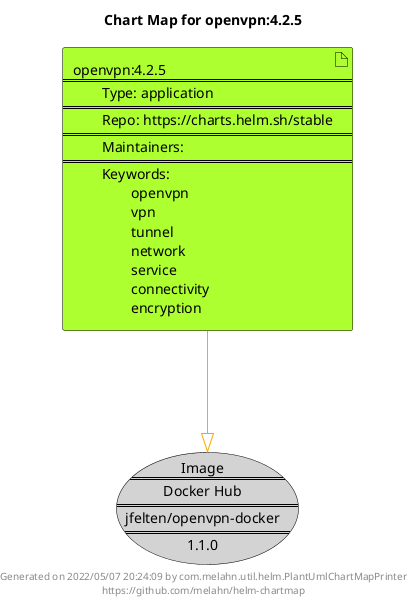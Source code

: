 @startuml
skinparam linetype ortho
skinparam backgroundColor white
skinparam usecaseBorderColor black
skinparam usecaseArrowColor LightSlateGray
skinparam artifactBorderColor black
skinparam artifactArrowColor LightSlateGray

title Chart Map for openvpn:4.2.5

'There is one referenced Helm Chart
artifact "openvpn:4.2.5\n====\n\tType: application\n====\n\tRepo: https://charts.helm.sh/stable\n====\n\tMaintainers: \n====\n\tKeywords: \n\t\topenvpn\n\t\tvpn\n\t\ttunnel\n\t\tnetwork\n\t\tservice\n\t\tconnectivity\n\t\tencryption" as openvpn_4_2_5 #GreenYellow

'There is one referenced Docker Image
usecase "Image\n====\nDocker Hub\n====\njfelten/openvpn-docker\n====\n1.1.0" as jfelten_openvpn_docker_1_1_0 #LightGray

'Chart Dependencies
openvpn_4_2_5--[#orange]-|>jfelten_openvpn_docker_1_1_0

center footer Generated on 2022/05/07 20:24:09 by com.melahn.util.helm.PlantUmlChartMapPrinter\nhttps://github.com/melahn/helm-chartmap
@enduml
